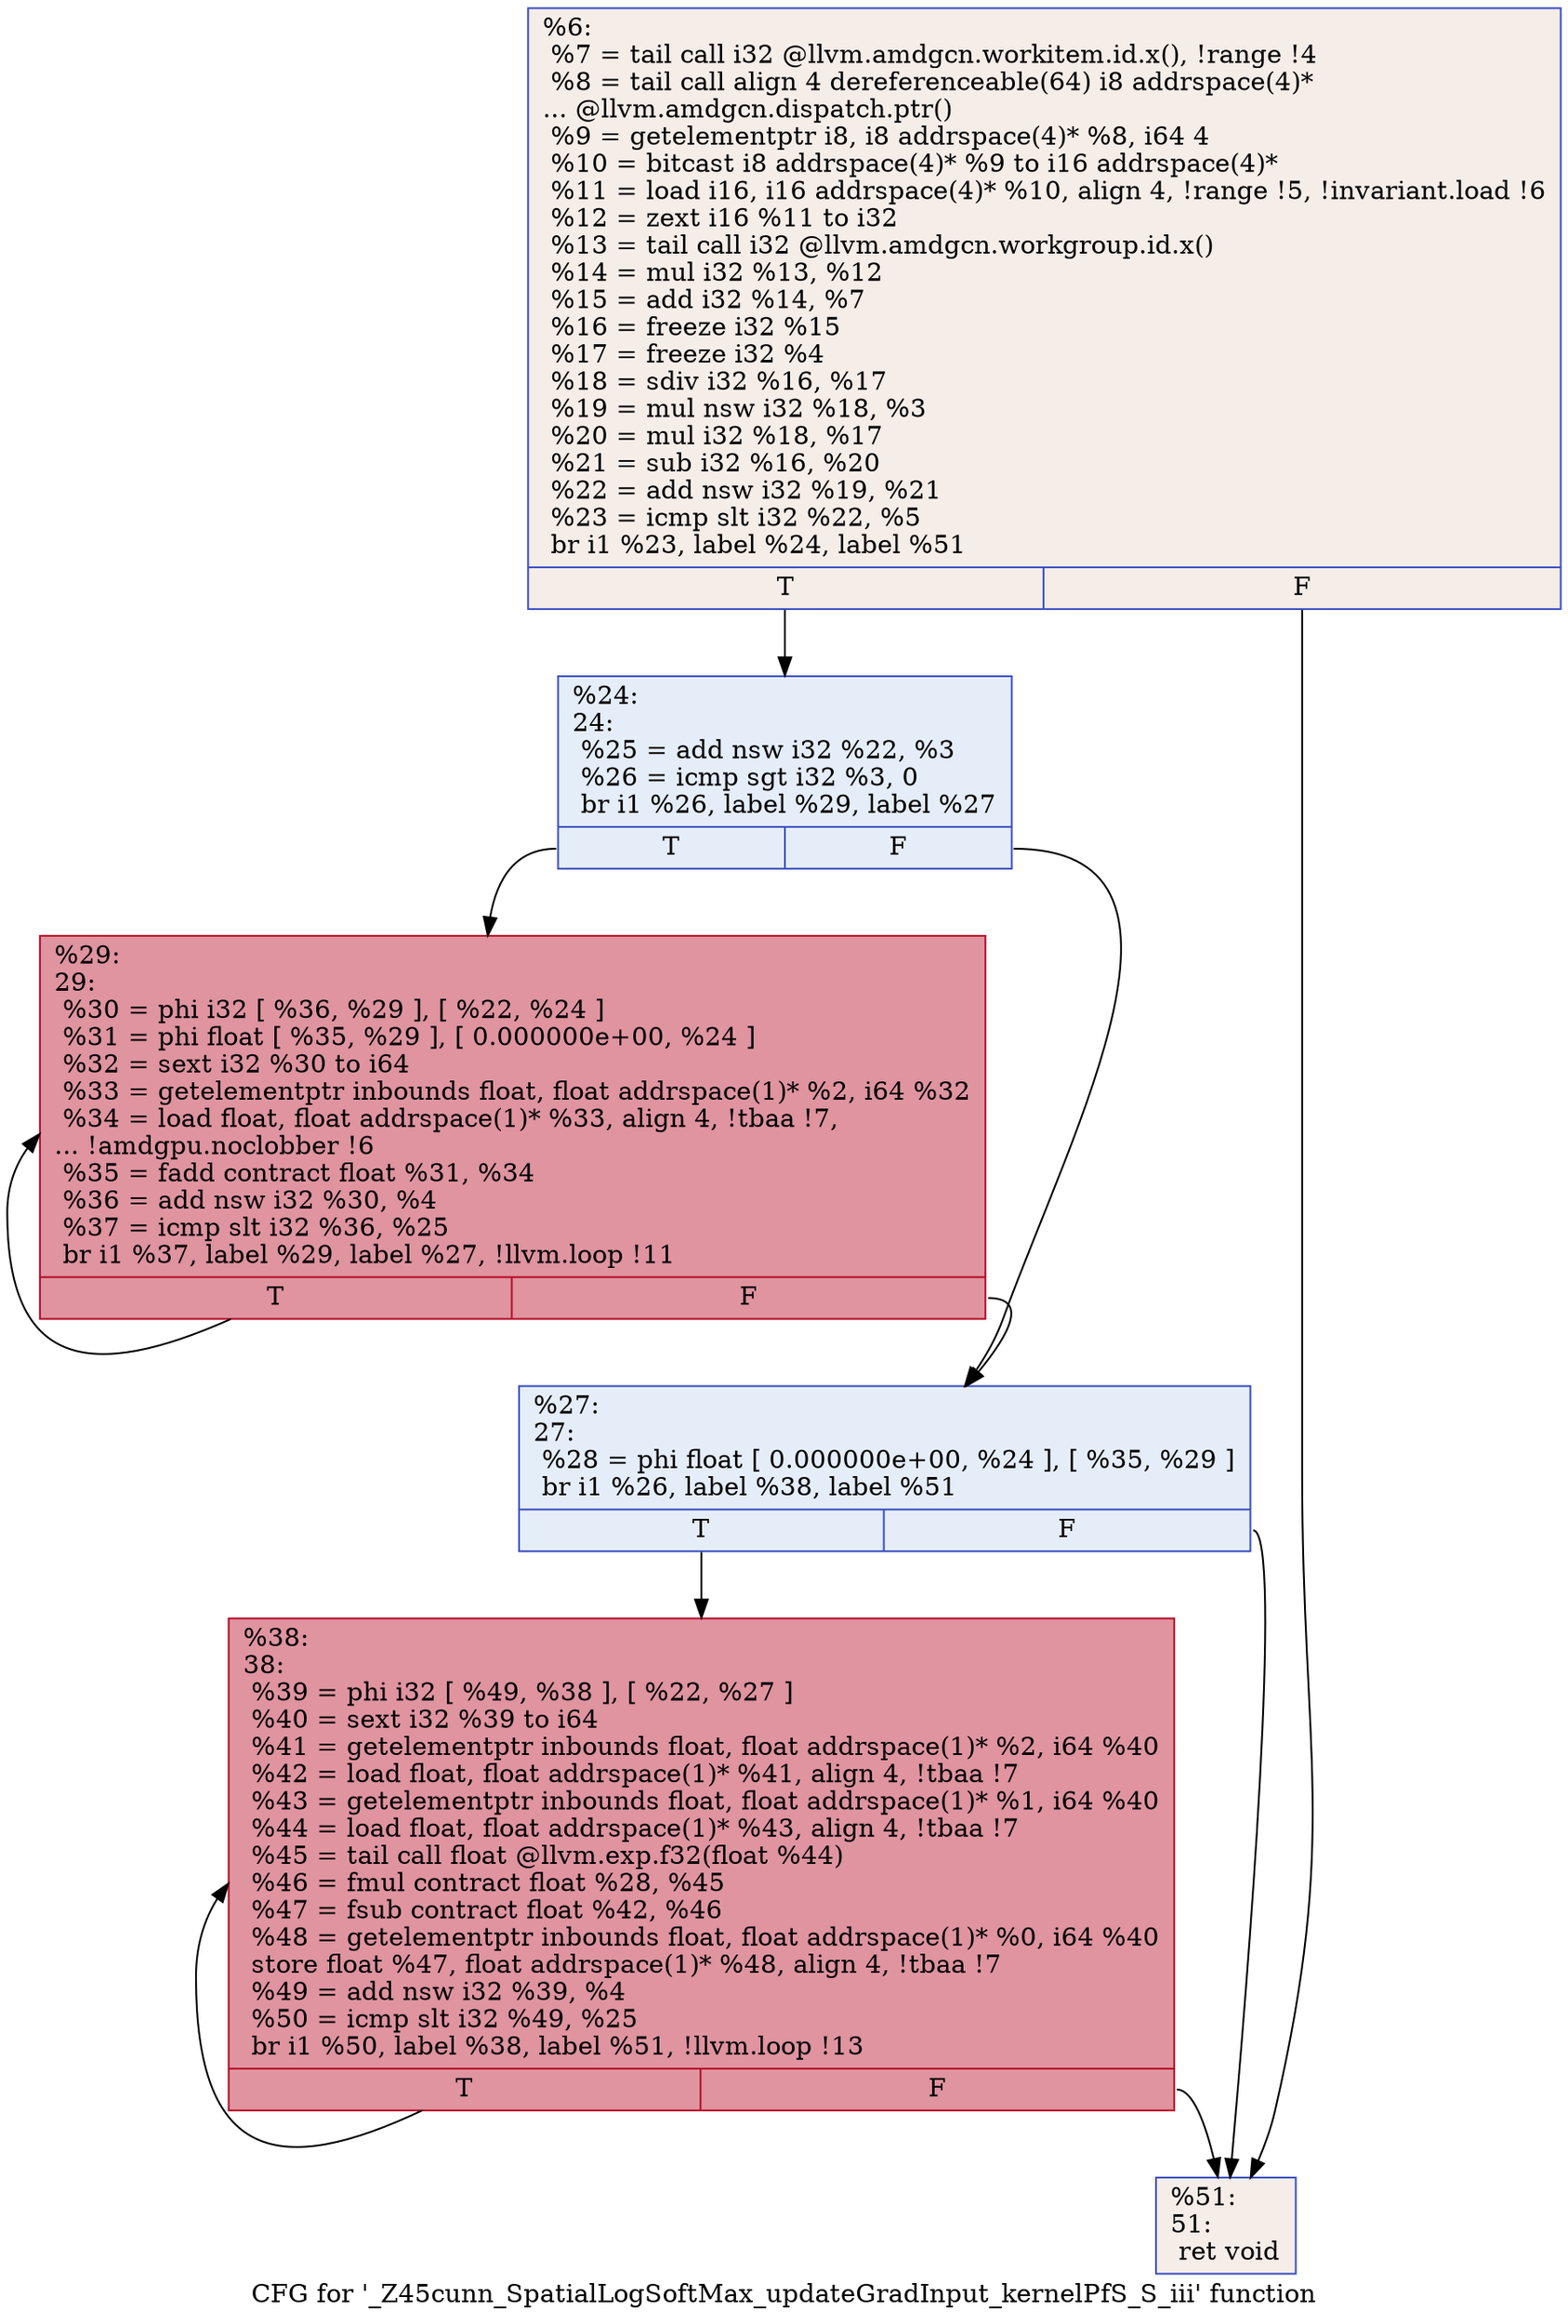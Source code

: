 digraph "CFG for '_Z45cunn_SpatialLogSoftMax_updateGradInput_kernelPfS_S_iii' function" {
	label="CFG for '_Z45cunn_SpatialLogSoftMax_updateGradInput_kernelPfS_S_iii' function";

	Node0x5d33870 [shape=record,color="#3d50c3ff", style=filled, fillcolor="#e8d6cc70",label="{%6:\l  %7 = tail call i32 @llvm.amdgcn.workitem.id.x(), !range !4\l  %8 = tail call align 4 dereferenceable(64) i8 addrspace(4)*\l... @llvm.amdgcn.dispatch.ptr()\l  %9 = getelementptr i8, i8 addrspace(4)* %8, i64 4\l  %10 = bitcast i8 addrspace(4)* %9 to i16 addrspace(4)*\l  %11 = load i16, i16 addrspace(4)* %10, align 4, !range !5, !invariant.load !6\l  %12 = zext i16 %11 to i32\l  %13 = tail call i32 @llvm.amdgcn.workgroup.id.x()\l  %14 = mul i32 %13, %12\l  %15 = add i32 %14, %7\l  %16 = freeze i32 %15\l  %17 = freeze i32 %4\l  %18 = sdiv i32 %16, %17\l  %19 = mul nsw i32 %18, %3\l  %20 = mul i32 %18, %17\l  %21 = sub i32 %16, %20\l  %22 = add nsw i32 %19, %21\l  %23 = icmp slt i32 %22, %5\l  br i1 %23, label %24, label %51\l|{<s0>T|<s1>F}}"];
	Node0x5d33870:s0 -> Node0x5d35b60;
	Node0x5d33870:s1 -> Node0x5d35bf0;
	Node0x5d35b60 [shape=record,color="#3d50c3ff", style=filled, fillcolor="#c5d6f270",label="{%24:\l24:                                               \l  %25 = add nsw i32 %22, %3\l  %26 = icmp sgt i32 %3, 0\l  br i1 %26, label %29, label %27\l|{<s0>T|<s1>F}}"];
	Node0x5d35b60:s0 -> Node0x5d35e50;
	Node0x5d35b60:s1 -> Node0x5d35ea0;
	Node0x5d35ea0 [shape=record,color="#3d50c3ff", style=filled, fillcolor="#c5d6f270",label="{%27:\l27:                                               \l  %28 = phi float [ 0.000000e+00, %24 ], [ %35, %29 ]\l  br i1 %26, label %38, label %51\l|{<s0>T|<s1>F}}"];
	Node0x5d35ea0:s0 -> Node0x5d36b10;
	Node0x5d35ea0:s1 -> Node0x5d35bf0;
	Node0x5d35e50 [shape=record,color="#b70d28ff", style=filled, fillcolor="#b70d2870",label="{%29:\l29:                                               \l  %30 = phi i32 [ %36, %29 ], [ %22, %24 ]\l  %31 = phi float [ %35, %29 ], [ 0.000000e+00, %24 ]\l  %32 = sext i32 %30 to i64\l  %33 = getelementptr inbounds float, float addrspace(1)* %2, i64 %32\l  %34 = load float, float addrspace(1)* %33, align 4, !tbaa !7,\l... !amdgpu.noclobber !6\l  %35 = fadd contract float %31, %34\l  %36 = add nsw i32 %30, %4\l  %37 = icmp slt i32 %36, %25\l  br i1 %37, label %29, label %27, !llvm.loop !11\l|{<s0>T|<s1>F}}"];
	Node0x5d35e50:s0 -> Node0x5d35e50;
	Node0x5d35e50:s1 -> Node0x5d35ea0;
	Node0x5d36b10 [shape=record,color="#b70d28ff", style=filled, fillcolor="#b70d2870",label="{%38:\l38:                                               \l  %39 = phi i32 [ %49, %38 ], [ %22, %27 ]\l  %40 = sext i32 %39 to i64\l  %41 = getelementptr inbounds float, float addrspace(1)* %2, i64 %40\l  %42 = load float, float addrspace(1)* %41, align 4, !tbaa !7\l  %43 = getelementptr inbounds float, float addrspace(1)* %1, i64 %40\l  %44 = load float, float addrspace(1)* %43, align 4, !tbaa !7\l  %45 = tail call float @llvm.exp.f32(float %44)\l  %46 = fmul contract float %28, %45\l  %47 = fsub contract float %42, %46\l  %48 = getelementptr inbounds float, float addrspace(1)* %0, i64 %40\l  store float %47, float addrspace(1)* %48, align 4, !tbaa !7\l  %49 = add nsw i32 %39, %4\l  %50 = icmp slt i32 %49, %25\l  br i1 %50, label %38, label %51, !llvm.loop !13\l|{<s0>T|<s1>F}}"];
	Node0x5d36b10:s0 -> Node0x5d36b10;
	Node0x5d36b10:s1 -> Node0x5d35bf0;
	Node0x5d35bf0 [shape=record,color="#3d50c3ff", style=filled, fillcolor="#e8d6cc70",label="{%51:\l51:                                               \l  ret void\l}"];
}
